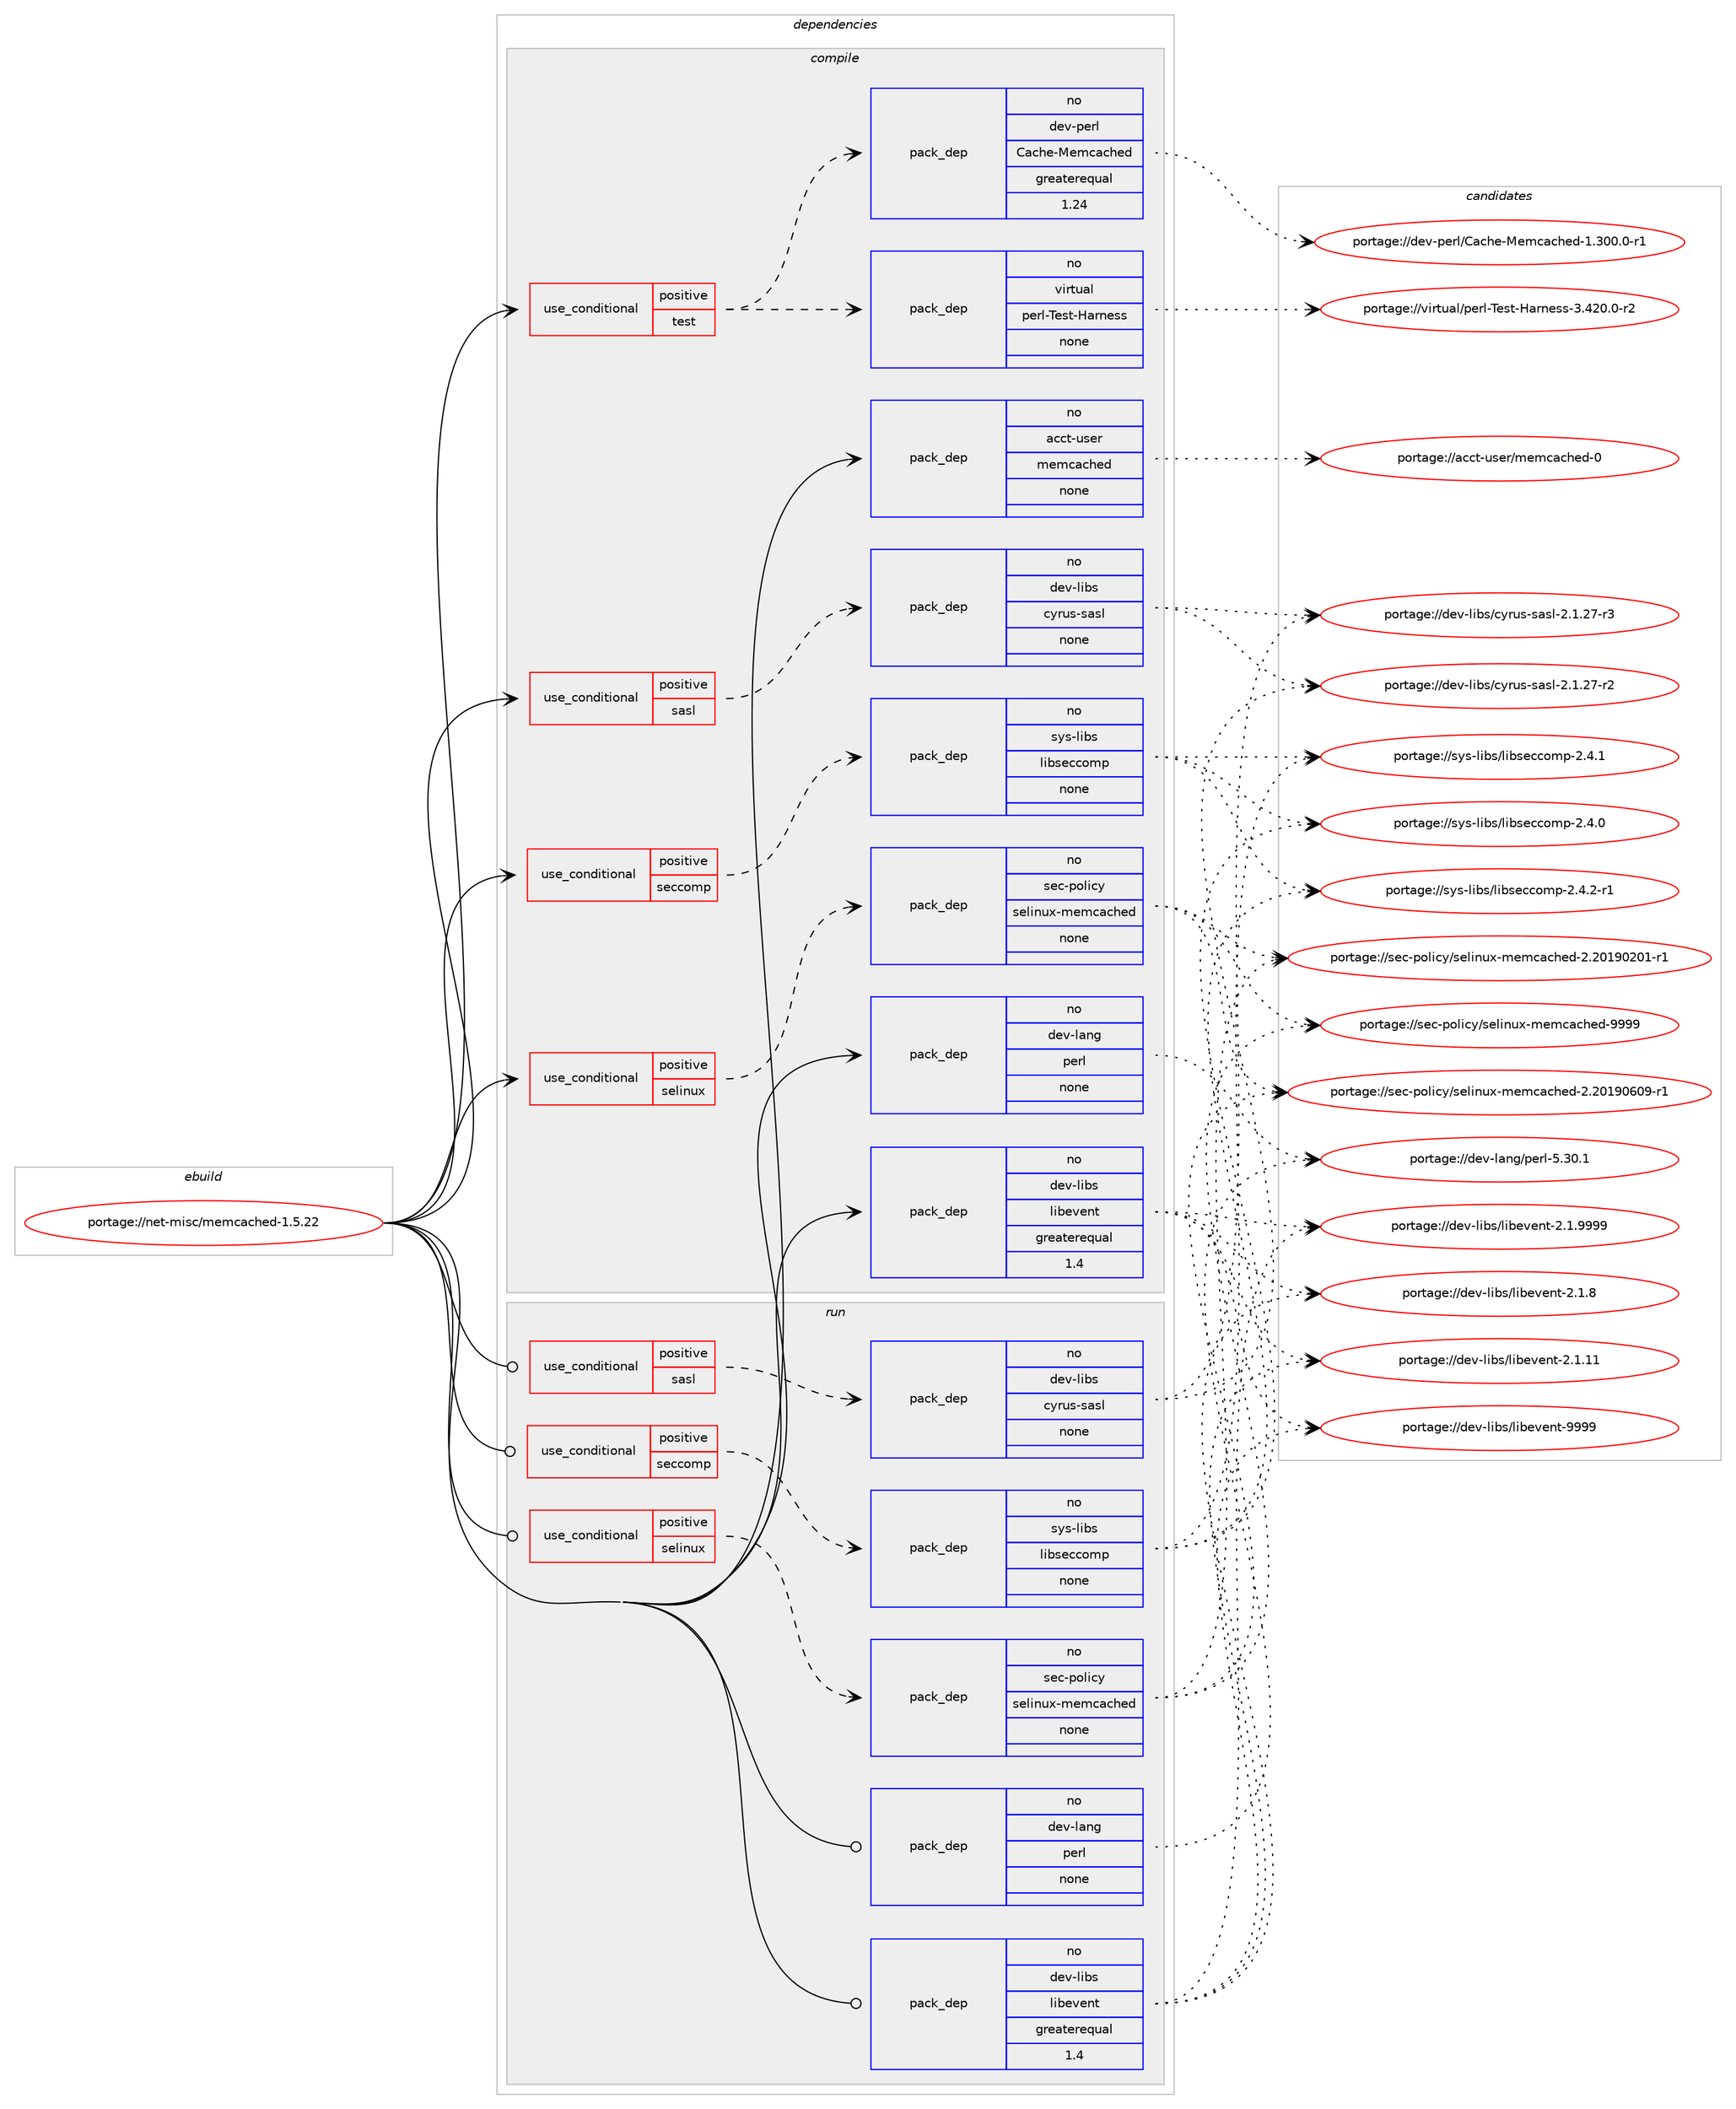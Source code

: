 digraph prolog {

# *************
# Graph options
# *************

newrank=true;
concentrate=true;
compound=true;
graph [rankdir=LR,fontname=Helvetica,fontsize=10,ranksep=1.5];#, ranksep=2.5, nodesep=0.2];
edge  [arrowhead=vee];
node  [fontname=Helvetica,fontsize=10];

# **********
# The ebuild
# **********

subgraph cluster_leftcol {
color=gray;
rank=same;
label=<<i>ebuild</i>>;
id [label="portage://net-misc/memcached-1.5.22", color=red, width=4, href="../net-misc/memcached-1.5.22.svg"];
}

# ****************
# The dependencies
# ****************

subgraph cluster_midcol {
color=gray;
label=<<i>dependencies</i>>;
subgraph cluster_compile {
fillcolor="#eeeeee";
style=filled;
label=<<i>compile</i>>;
subgraph cond14843 {
dependency73716 [label=<<TABLE BORDER="0" CELLBORDER="1" CELLSPACING="0" CELLPADDING="4"><TR><TD ROWSPAN="3" CELLPADDING="10">use_conditional</TD></TR><TR><TD>positive</TD></TR><TR><TD>sasl</TD></TR></TABLE>>, shape=none, color=red];
subgraph pack57425 {
dependency73717 [label=<<TABLE BORDER="0" CELLBORDER="1" CELLSPACING="0" CELLPADDING="4" WIDTH="220"><TR><TD ROWSPAN="6" CELLPADDING="30">pack_dep</TD></TR><TR><TD WIDTH="110">no</TD></TR><TR><TD>dev-libs</TD></TR><TR><TD>cyrus-sasl</TD></TR><TR><TD>none</TD></TR><TR><TD></TD></TR></TABLE>>, shape=none, color=blue];
}
dependency73716:e -> dependency73717:w [weight=20,style="dashed",arrowhead="vee"];
}
id:e -> dependency73716:w [weight=20,style="solid",arrowhead="vee"];
subgraph cond14844 {
dependency73718 [label=<<TABLE BORDER="0" CELLBORDER="1" CELLSPACING="0" CELLPADDING="4"><TR><TD ROWSPAN="3" CELLPADDING="10">use_conditional</TD></TR><TR><TD>positive</TD></TR><TR><TD>seccomp</TD></TR></TABLE>>, shape=none, color=red];
subgraph pack57426 {
dependency73719 [label=<<TABLE BORDER="0" CELLBORDER="1" CELLSPACING="0" CELLPADDING="4" WIDTH="220"><TR><TD ROWSPAN="6" CELLPADDING="30">pack_dep</TD></TR><TR><TD WIDTH="110">no</TD></TR><TR><TD>sys-libs</TD></TR><TR><TD>libseccomp</TD></TR><TR><TD>none</TD></TR><TR><TD></TD></TR></TABLE>>, shape=none, color=blue];
}
dependency73718:e -> dependency73719:w [weight=20,style="dashed",arrowhead="vee"];
}
id:e -> dependency73718:w [weight=20,style="solid",arrowhead="vee"];
subgraph cond14845 {
dependency73720 [label=<<TABLE BORDER="0" CELLBORDER="1" CELLSPACING="0" CELLPADDING="4"><TR><TD ROWSPAN="3" CELLPADDING="10">use_conditional</TD></TR><TR><TD>positive</TD></TR><TR><TD>selinux</TD></TR></TABLE>>, shape=none, color=red];
subgraph pack57427 {
dependency73721 [label=<<TABLE BORDER="0" CELLBORDER="1" CELLSPACING="0" CELLPADDING="4" WIDTH="220"><TR><TD ROWSPAN="6" CELLPADDING="30">pack_dep</TD></TR><TR><TD WIDTH="110">no</TD></TR><TR><TD>sec-policy</TD></TR><TR><TD>selinux-memcached</TD></TR><TR><TD>none</TD></TR><TR><TD></TD></TR></TABLE>>, shape=none, color=blue];
}
dependency73720:e -> dependency73721:w [weight=20,style="dashed",arrowhead="vee"];
}
id:e -> dependency73720:w [weight=20,style="solid",arrowhead="vee"];
subgraph cond14846 {
dependency73722 [label=<<TABLE BORDER="0" CELLBORDER="1" CELLSPACING="0" CELLPADDING="4"><TR><TD ROWSPAN="3" CELLPADDING="10">use_conditional</TD></TR><TR><TD>positive</TD></TR><TR><TD>test</TD></TR></TABLE>>, shape=none, color=red];
subgraph pack57428 {
dependency73723 [label=<<TABLE BORDER="0" CELLBORDER="1" CELLSPACING="0" CELLPADDING="4" WIDTH="220"><TR><TD ROWSPAN="6" CELLPADDING="30">pack_dep</TD></TR><TR><TD WIDTH="110">no</TD></TR><TR><TD>virtual</TD></TR><TR><TD>perl-Test-Harness</TD></TR><TR><TD>none</TD></TR><TR><TD></TD></TR></TABLE>>, shape=none, color=blue];
}
dependency73722:e -> dependency73723:w [weight=20,style="dashed",arrowhead="vee"];
subgraph pack57429 {
dependency73724 [label=<<TABLE BORDER="0" CELLBORDER="1" CELLSPACING="0" CELLPADDING="4" WIDTH="220"><TR><TD ROWSPAN="6" CELLPADDING="30">pack_dep</TD></TR><TR><TD WIDTH="110">no</TD></TR><TR><TD>dev-perl</TD></TR><TR><TD>Cache-Memcached</TD></TR><TR><TD>greaterequal</TD></TR><TR><TD>1.24</TD></TR></TABLE>>, shape=none, color=blue];
}
dependency73722:e -> dependency73724:w [weight=20,style="dashed",arrowhead="vee"];
}
id:e -> dependency73722:w [weight=20,style="solid",arrowhead="vee"];
subgraph pack57430 {
dependency73725 [label=<<TABLE BORDER="0" CELLBORDER="1" CELLSPACING="0" CELLPADDING="4" WIDTH="220"><TR><TD ROWSPAN="6" CELLPADDING="30">pack_dep</TD></TR><TR><TD WIDTH="110">no</TD></TR><TR><TD>acct-user</TD></TR><TR><TD>memcached</TD></TR><TR><TD>none</TD></TR><TR><TD></TD></TR></TABLE>>, shape=none, color=blue];
}
id:e -> dependency73725:w [weight=20,style="solid",arrowhead="vee"];
subgraph pack57431 {
dependency73726 [label=<<TABLE BORDER="0" CELLBORDER="1" CELLSPACING="0" CELLPADDING="4" WIDTH="220"><TR><TD ROWSPAN="6" CELLPADDING="30">pack_dep</TD></TR><TR><TD WIDTH="110">no</TD></TR><TR><TD>dev-lang</TD></TR><TR><TD>perl</TD></TR><TR><TD>none</TD></TR><TR><TD></TD></TR></TABLE>>, shape=none, color=blue];
}
id:e -> dependency73726:w [weight=20,style="solid",arrowhead="vee"];
subgraph pack57432 {
dependency73727 [label=<<TABLE BORDER="0" CELLBORDER="1" CELLSPACING="0" CELLPADDING="4" WIDTH="220"><TR><TD ROWSPAN="6" CELLPADDING="30">pack_dep</TD></TR><TR><TD WIDTH="110">no</TD></TR><TR><TD>dev-libs</TD></TR><TR><TD>libevent</TD></TR><TR><TD>greaterequal</TD></TR><TR><TD>1.4</TD></TR></TABLE>>, shape=none, color=blue];
}
id:e -> dependency73727:w [weight=20,style="solid",arrowhead="vee"];
}
subgraph cluster_compileandrun {
fillcolor="#eeeeee";
style=filled;
label=<<i>compile and run</i>>;
}
subgraph cluster_run {
fillcolor="#eeeeee";
style=filled;
label=<<i>run</i>>;
subgraph cond14847 {
dependency73728 [label=<<TABLE BORDER="0" CELLBORDER="1" CELLSPACING="0" CELLPADDING="4"><TR><TD ROWSPAN="3" CELLPADDING="10">use_conditional</TD></TR><TR><TD>positive</TD></TR><TR><TD>sasl</TD></TR></TABLE>>, shape=none, color=red];
subgraph pack57433 {
dependency73729 [label=<<TABLE BORDER="0" CELLBORDER="1" CELLSPACING="0" CELLPADDING="4" WIDTH="220"><TR><TD ROWSPAN="6" CELLPADDING="30">pack_dep</TD></TR><TR><TD WIDTH="110">no</TD></TR><TR><TD>dev-libs</TD></TR><TR><TD>cyrus-sasl</TD></TR><TR><TD>none</TD></TR><TR><TD></TD></TR></TABLE>>, shape=none, color=blue];
}
dependency73728:e -> dependency73729:w [weight=20,style="dashed",arrowhead="vee"];
}
id:e -> dependency73728:w [weight=20,style="solid",arrowhead="odot"];
subgraph cond14848 {
dependency73730 [label=<<TABLE BORDER="0" CELLBORDER="1" CELLSPACING="0" CELLPADDING="4"><TR><TD ROWSPAN="3" CELLPADDING="10">use_conditional</TD></TR><TR><TD>positive</TD></TR><TR><TD>seccomp</TD></TR></TABLE>>, shape=none, color=red];
subgraph pack57434 {
dependency73731 [label=<<TABLE BORDER="0" CELLBORDER="1" CELLSPACING="0" CELLPADDING="4" WIDTH="220"><TR><TD ROWSPAN="6" CELLPADDING="30">pack_dep</TD></TR><TR><TD WIDTH="110">no</TD></TR><TR><TD>sys-libs</TD></TR><TR><TD>libseccomp</TD></TR><TR><TD>none</TD></TR><TR><TD></TD></TR></TABLE>>, shape=none, color=blue];
}
dependency73730:e -> dependency73731:w [weight=20,style="dashed",arrowhead="vee"];
}
id:e -> dependency73730:w [weight=20,style="solid",arrowhead="odot"];
subgraph cond14849 {
dependency73732 [label=<<TABLE BORDER="0" CELLBORDER="1" CELLSPACING="0" CELLPADDING="4"><TR><TD ROWSPAN="3" CELLPADDING="10">use_conditional</TD></TR><TR><TD>positive</TD></TR><TR><TD>selinux</TD></TR></TABLE>>, shape=none, color=red];
subgraph pack57435 {
dependency73733 [label=<<TABLE BORDER="0" CELLBORDER="1" CELLSPACING="0" CELLPADDING="4" WIDTH="220"><TR><TD ROWSPAN="6" CELLPADDING="30">pack_dep</TD></TR><TR><TD WIDTH="110">no</TD></TR><TR><TD>sec-policy</TD></TR><TR><TD>selinux-memcached</TD></TR><TR><TD>none</TD></TR><TR><TD></TD></TR></TABLE>>, shape=none, color=blue];
}
dependency73732:e -> dependency73733:w [weight=20,style="dashed",arrowhead="vee"];
}
id:e -> dependency73732:w [weight=20,style="solid",arrowhead="odot"];
subgraph pack57436 {
dependency73734 [label=<<TABLE BORDER="0" CELLBORDER="1" CELLSPACING="0" CELLPADDING="4" WIDTH="220"><TR><TD ROWSPAN="6" CELLPADDING="30">pack_dep</TD></TR><TR><TD WIDTH="110">no</TD></TR><TR><TD>dev-lang</TD></TR><TR><TD>perl</TD></TR><TR><TD>none</TD></TR><TR><TD></TD></TR></TABLE>>, shape=none, color=blue];
}
id:e -> dependency73734:w [weight=20,style="solid",arrowhead="odot"];
subgraph pack57437 {
dependency73735 [label=<<TABLE BORDER="0" CELLBORDER="1" CELLSPACING="0" CELLPADDING="4" WIDTH="220"><TR><TD ROWSPAN="6" CELLPADDING="30">pack_dep</TD></TR><TR><TD WIDTH="110">no</TD></TR><TR><TD>dev-libs</TD></TR><TR><TD>libevent</TD></TR><TR><TD>greaterequal</TD></TR><TR><TD>1.4</TD></TR></TABLE>>, shape=none, color=blue];
}
id:e -> dependency73735:w [weight=20,style="solid",arrowhead="odot"];
}
}

# **************
# The candidates
# **************

subgraph cluster_choices {
rank=same;
color=gray;
label=<<i>candidates</i>>;

subgraph choice57425 {
color=black;
nodesep=1;
choice100101118451081059811547991211141171154511597115108455046494650554511451 [label="portage://dev-libs/cyrus-sasl-2.1.27-r3", color=red, width=4,href="../dev-libs/cyrus-sasl-2.1.27-r3.svg"];
choice100101118451081059811547991211141171154511597115108455046494650554511450 [label="portage://dev-libs/cyrus-sasl-2.1.27-r2", color=red, width=4,href="../dev-libs/cyrus-sasl-2.1.27-r2.svg"];
dependency73717:e -> choice100101118451081059811547991211141171154511597115108455046494650554511451:w [style=dotted,weight="100"];
dependency73717:e -> choice100101118451081059811547991211141171154511597115108455046494650554511450:w [style=dotted,weight="100"];
}
subgraph choice57426 {
color=black;
nodesep=1;
choice1151211154510810598115471081059811510199991111091124550465246504511449 [label="portage://sys-libs/libseccomp-2.4.2-r1", color=red, width=4,href="../sys-libs/libseccomp-2.4.2-r1.svg"];
choice115121115451081059811547108105981151019999111109112455046524649 [label="portage://sys-libs/libseccomp-2.4.1", color=red, width=4,href="../sys-libs/libseccomp-2.4.1.svg"];
choice115121115451081059811547108105981151019999111109112455046524648 [label="portage://sys-libs/libseccomp-2.4.0", color=red, width=4,href="../sys-libs/libseccomp-2.4.0.svg"];
dependency73719:e -> choice1151211154510810598115471081059811510199991111091124550465246504511449:w [style=dotted,weight="100"];
dependency73719:e -> choice115121115451081059811547108105981151019999111109112455046524649:w [style=dotted,weight="100"];
dependency73719:e -> choice115121115451081059811547108105981151019999111109112455046524648:w [style=dotted,weight="100"];
}
subgraph choice57427 {
color=black;
nodesep=1;
choice11510199451121111081059912147115101108105110117120451091011099997991041011004557575757 [label="portage://sec-policy/selinux-memcached-9999", color=red, width=4,href="../sec-policy/selinux-memcached-9999.svg"];
choice115101994511211110810599121471151011081051101171204510910110999979910410110045504650484957485448574511449 [label="portage://sec-policy/selinux-memcached-2.20190609-r1", color=red, width=4,href="../sec-policy/selinux-memcached-2.20190609-r1.svg"];
choice115101994511211110810599121471151011081051101171204510910110999979910410110045504650484957485048494511449 [label="portage://sec-policy/selinux-memcached-2.20190201-r1", color=red, width=4,href="../sec-policy/selinux-memcached-2.20190201-r1.svg"];
dependency73721:e -> choice11510199451121111081059912147115101108105110117120451091011099997991041011004557575757:w [style=dotted,weight="100"];
dependency73721:e -> choice115101994511211110810599121471151011081051101171204510910110999979910410110045504650484957485448574511449:w [style=dotted,weight="100"];
dependency73721:e -> choice115101994511211110810599121471151011081051101171204510910110999979910410110045504650484957485048494511449:w [style=dotted,weight="100"];
}
subgraph choice57428 {
color=black;
nodesep=1;
choice1181051141161179710847112101114108458410111511645729711411010111511545514652504846484511450 [label="portage://virtual/perl-Test-Harness-3.420.0-r2", color=red, width=4,href="../virtual/perl-Test-Harness-3.420.0-r2.svg"];
dependency73723:e -> choice1181051141161179710847112101114108458410111511645729711411010111511545514652504846484511450:w [style=dotted,weight="100"];
}
subgraph choice57429 {
color=black;
nodesep=1;
choice1001011184511210111410847679799104101457710110999979910410110045494651484846484511449 [label="portage://dev-perl/Cache-Memcached-1.300.0-r1", color=red, width=4,href="../dev-perl/Cache-Memcached-1.300.0-r1.svg"];
dependency73724:e -> choice1001011184511210111410847679799104101457710110999979910410110045494651484846484511449:w [style=dotted,weight="100"];
}
subgraph choice57430 {
color=black;
nodesep=1;
choice97999911645117115101114471091011099997991041011004548 [label="portage://acct-user/memcached-0", color=red, width=4,href="../acct-user/memcached-0.svg"];
dependency73725:e -> choice97999911645117115101114471091011099997991041011004548:w [style=dotted,weight="100"];
}
subgraph choice57431 {
color=black;
nodesep=1;
choice10010111845108971101034711210111410845534651484649 [label="portage://dev-lang/perl-5.30.1", color=red, width=4,href="../dev-lang/perl-5.30.1.svg"];
dependency73726:e -> choice10010111845108971101034711210111410845534651484649:w [style=dotted,weight="100"];
}
subgraph choice57432 {
color=black;
nodesep=1;
choice100101118451081059811547108105981011181011101164557575757 [label="portage://dev-libs/libevent-9999", color=red, width=4,href="../dev-libs/libevent-9999.svg"];
choice10010111845108105981154710810598101118101110116455046494657575757 [label="portage://dev-libs/libevent-2.1.9999", color=red, width=4,href="../dev-libs/libevent-2.1.9999.svg"];
choice10010111845108105981154710810598101118101110116455046494656 [label="portage://dev-libs/libevent-2.1.8", color=red, width=4,href="../dev-libs/libevent-2.1.8.svg"];
choice1001011184510810598115471081059810111810111011645504649464949 [label="portage://dev-libs/libevent-2.1.11", color=red, width=4,href="../dev-libs/libevent-2.1.11.svg"];
dependency73727:e -> choice100101118451081059811547108105981011181011101164557575757:w [style=dotted,weight="100"];
dependency73727:e -> choice10010111845108105981154710810598101118101110116455046494657575757:w [style=dotted,weight="100"];
dependency73727:e -> choice10010111845108105981154710810598101118101110116455046494656:w [style=dotted,weight="100"];
dependency73727:e -> choice1001011184510810598115471081059810111810111011645504649464949:w [style=dotted,weight="100"];
}
subgraph choice57433 {
color=black;
nodesep=1;
choice100101118451081059811547991211141171154511597115108455046494650554511451 [label="portage://dev-libs/cyrus-sasl-2.1.27-r3", color=red, width=4,href="../dev-libs/cyrus-sasl-2.1.27-r3.svg"];
choice100101118451081059811547991211141171154511597115108455046494650554511450 [label="portage://dev-libs/cyrus-sasl-2.1.27-r2", color=red, width=4,href="../dev-libs/cyrus-sasl-2.1.27-r2.svg"];
dependency73729:e -> choice100101118451081059811547991211141171154511597115108455046494650554511451:w [style=dotted,weight="100"];
dependency73729:e -> choice100101118451081059811547991211141171154511597115108455046494650554511450:w [style=dotted,weight="100"];
}
subgraph choice57434 {
color=black;
nodesep=1;
choice1151211154510810598115471081059811510199991111091124550465246504511449 [label="portage://sys-libs/libseccomp-2.4.2-r1", color=red, width=4,href="../sys-libs/libseccomp-2.4.2-r1.svg"];
choice115121115451081059811547108105981151019999111109112455046524649 [label="portage://sys-libs/libseccomp-2.4.1", color=red, width=4,href="../sys-libs/libseccomp-2.4.1.svg"];
choice115121115451081059811547108105981151019999111109112455046524648 [label="portage://sys-libs/libseccomp-2.4.0", color=red, width=4,href="../sys-libs/libseccomp-2.4.0.svg"];
dependency73731:e -> choice1151211154510810598115471081059811510199991111091124550465246504511449:w [style=dotted,weight="100"];
dependency73731:e -> choice115121115451081059811547108105981151019999111109112455046524649:w [style=dotted,weight="100"];
dependency73731:e -> choice115121115451081059811547108105981151019999111109112455046524648:w [style=dotted,weight="100"];
}
subgraph choice57435 {
color=black;
nodesep=1;
choice11510199451121111081059912147115101108105110117120451091011099997991041011004557575757 [label="portage://sec-policy/selinux-memcached-9999", color=red, width=4,href="../sec-policy/selinux-memcached-9999.svg"];
choice115101994511211110810599121471151011081051101171204510910110999979910410110045504650484957485448574511449 [label="portage://sec-policy/selinux-memcached-2.20190609-r1", color=red, width=4,href="../sec-policy/selinux-memcached-2.20190609-r1.svg"];
choice115101994511211110810599121471151011081051101171204510910110999979910410110045504650484957485048494511449 [label="portage://sec-policy/selinux-memcached-2.20190201-r1", color=red, width=4,href="../sec-policy/selinux-memcached-2.20190201-r1.svg"];
dependency73733:e -> choice11510199451121111081059912147115101108105110117120451091011099997991041011004557575757:w [style=dotted,weight="100"];
dependency73733:e -> choice115101994511211110810599121471151011081051101171204510910110999979910410110045504650484957485448574511449:w [style=dotted,weight="100"];
dependency73733:e -> choice115101994511211110810599121471151011081051101171204510910110999979910410110045504650484957485048494511449:w [style=dotted,weight="100"];
}
subgraph choice57436 {
color=black;
nodesep=1;
choice10010111845108971101034711210111410845534651484649 [label="portage://dev-lang/perl-5.30.1", color=red, width=4,href="../dev-lang/perl-5.30.1.svg"];
dependency73734:e -> choice10010111845108971101034711210111410845534651484649:w [style=dotted,weight="100"];
}
subgraph choice57437 {
color=black;
nodesep=1;
choice100101118451081059811547108105981011181011101164557575757 [label="portage://dev-libs/libevent-9999", color=red, width=4,href="../dev-libs/libevent-9999.svg"];
choice10010111845108105981154710810598101118101110116455046494657575757 [label="portage://dev-libs/libevent-2.1.9999", color=red, width=4,href="../dev-libs/libevent-2.1.9999.svg"];
choice10010111845108105981154710810598101118101110116455046494656 [label="portage://dev-libs/libevent-2.1.8", color=red, width=4,href="../dev-libs/libevent-2.1.8.svg"];
choice1001011184510810598115471081059810111810111011645504649464949 [label="portage://dev-libs/libevent-2.1.11", color=red, width=4,href="../dev-libs/libevent-2.1.11.svg"];
dependency73735:e -> choice100101118451081059811547108105981011181011101164557575757:w [style=dotted,weight="100"];
dependency73735:e -> choice10010111845108105981154710810598101118101110116455046494657575757:w [style=dotted,weight="100"];
dependency73735:e -> choice10010111845108105981154710810598101118101110116455046494656:w [style=dotted,weight="100"];
dependency73735:e -> choice1001011184510810598115471081059810111810111011645504649464949:w [style=dotted,weight="100"];
}
}

}
